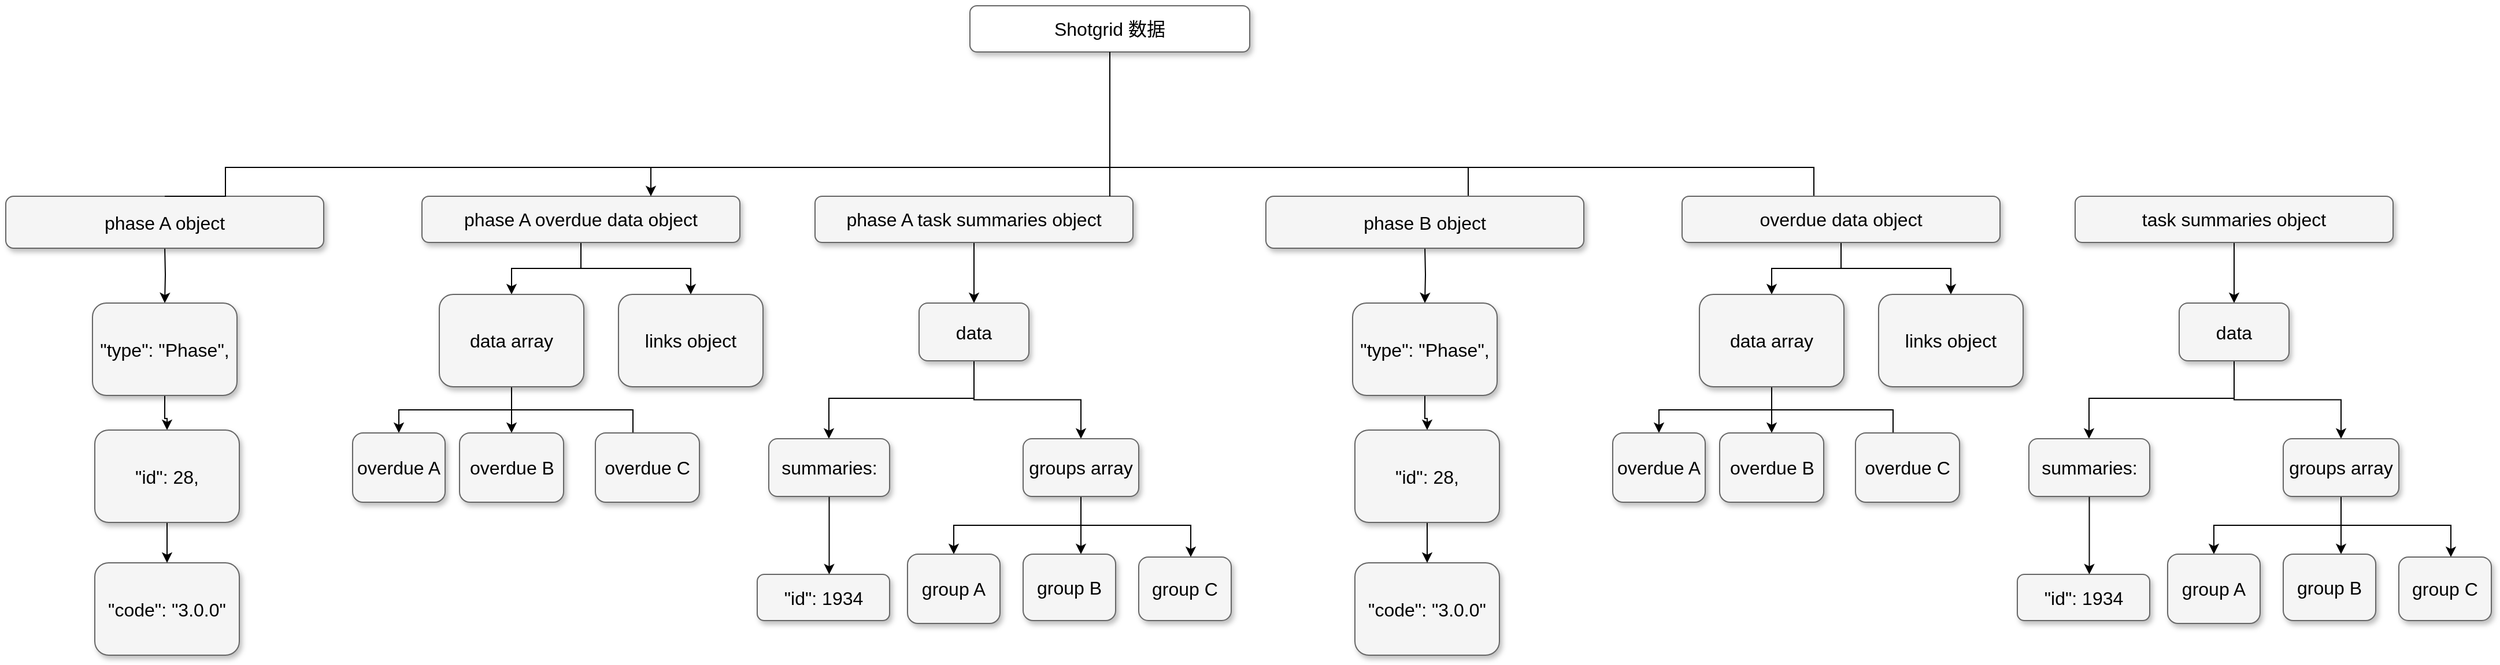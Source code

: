 <mxfile version="23.1.1" type="github">
  <diagram name="Page-1" id="b98fa263-6416-c6ec-5b7d-78bf54ef71d0">
    <mxGraphModel dx="3827.5" dy="1140" grid="1" gridSize="10" guides="1" tooltips="1" connect="1" arrows="1" fold="1" page="1" pageScale="1.5" pageWidth="1169" pageHeight="826" background="none" math="0" shadow="0">
      <root>
        <mxCell id="0" style=";html=1;" />
        <mxCell id="1" style=";html=1;" parent="0" />
        <mxCell id="naJAC-TWyROlUof-yu1L-5" value="" style="edgeStyle=orthogonalEdgeStyle;rounded=0;orthogonalLoop=1;jettySize=auto;html=1;" edge="1" parent="1" source="303ed1de8c2c98b4-5" target="303ed1de8c2c98b4-10">
          <mxGeometry relative="1" as="geometry" />
        </mxCell>
        <mxCell id="naJAC-TWyROlUof-yu1L-13" style="edgeStyle=orthogonalEdgeStyle;rounded=0;orthogonalLoop=1;jettySize=auto;html=1;" edge="1" parent="1" source="303ed1de8c2c98b4-5" target="303ed1de8c2c98b4-21">
          <mxGeometry relative="1" as="geometry" />
        </mxCell>
        <mxCell id="303ed1de8c2c98b4-5" value="phase A overdue data object" style="whiteSpace=wrap;html=1;rounded=1;shadow=1;strokeWidth=1;align=center;fillColor=#f5f5f5;strokeColor=#666666;fontSize=16;" parent="1" vertex="1">
          <mxGeometry x="290" y="415" width="275" height="40" as="geometry" />
        </mxCell>
        <mxCell id="naJAC-TWyROlUof-yu1L-15" value="" style="edgeStyle=orthogonalEdgeStyle;rounded=0;orthogonalLoop=1;jettySize=auto;html=1;" edge="1" parent="1" source="303ed1de8c2c98b4-6" target="303ed1de8c2c98b4-13">
          <mxGeometry relative="1" as="geometry" />
        </mxCell>
        <mxCell id="303ed1de8c2c98b4-6" value="phase A task summaries object" style="whiteSpace=wrap;html=1;rounded=1;shadow=1;strokeWidth=1;fontSize=16;align=center;fillColor=#f5f5f5;strokeColor=#666666;" parent="1" vertex="1">
          <mxGeometry x="630" y="415" width="275" height="40" as="geometry" />
        </mxCell>
        <mxCell id="naJAC-TWyROlUof-yu1L-2" value="" style="edgeStyle=orthogonalEdgeStyle;rounded=0;orthogonalLoop=1;jettySize=auto;html=1;" edge="1" parent="1" target="303ed1de8c2c98b4-15">
          <mxGeometry relative="1" as="geometry">
            <mxPoint x="67.5" y="457.5" as="sourcePoint" />
          </mxGeometry>
        </mxCell>
        <mxCell id="303ed1de8c2c98b4-7" value="phase A object" style="whiteSpace=wrap;html=1;rounded=1;shadow=1;strokeWidth=1;fontSize=16;align=center;fillColor=#f5f5f5;strokeColor=#666666;" parent="1" vertex="1">
          <mxGeometry x="-70" y="415" width="275" height="45" as="geometry" />
        </mxCell>
        <mxCell id="naJAC-TWyROlUof-yu1L-8" value="" style="edgeStyle=orthogonalEdgeStyle;rounded=0;orthogonalLoop=1;jettySize=auto;html=1;" edge="1" parent="1" source="303ed1de8c2c98b4-10" target="303ed1de8c2c98b4-41">
          <mxGeometry relative="1" as="geometry" />
        </mxCell>
        <mxCell id="naJAC-TWyROlUof-yu1L-9" style="edgeStyle=orthogonalEdgeStyle;rounded=0;orthogonalLoop=1;jettySize=auto;html=1;entryX=0.5;entryY=0;entryDx=0;entryDy=0;" edge="1" parent="1" source="303ed1de8c2c98b4-10" target="303ed1de8c2c98b4-31">
          <mxGeometry relative="1" as="geometry" />
        </mxCell>
        <mxCell id="naJAC-TWyROlUof-yu1L-10" style="edgeStyle=orthogonalEdgeStyle;rounded=0;orthogonalLoop=1;jettySize=auto;html=1;" edge="1" parent="1" source="303ed1de8c2c98b4-10">
          <mxGeometry relative="1" as="geometry">
            <mxPoint x="472.5" y="630" as="targetPoint" />
            <Array as="points">
              <mxPoint x="368" y="600" />
              <mxPoint x="473" y="600" />
            </Array>
          </mxGeometry>
        </mxCell>
        <mxCell id="303ed1de8c2c98b4-10" value="data array" style="whiteSpace=wrap;html=1;rounded=1;shadow=1;strokeWidth=1;fontSize=16;align=center;fillColor=#f5f5f5;strokeColor=#666666;" parent="1" vertex="1">
          <mxGeometry x="305" y="500" width="125" height="80" as="geometry" />
        </mxCell>
        <mxCell id="naJAC-TWyROlUof-yu1L-28" style="edgeStyle=orthogonalEdgeStyle;rounded=0;orthogonalLoop=1;jettySize=auto;html=1;" edge="1" parent="1" source="303ed1de8c2c98b4-13" target="303ed1de8c2c98b4-23">
          <mxGeometry relative="1" as="geometry">
            <Array as="points">
              <mxPoint x="768" y="590" />
              <mxPoint x="642" y="590" />
            </Array>
          </mxGeometry>
        </mxCell>
        <mxCell id="naJAC-TWyROlUof-yu1L-29" style="edgeStyle=orthogonalEdgeStyle;rounded=0;orthogonalLoop=1;jettySize=auto;html=1;" edge="1" parent="1" source="303ed1de8c2c98b4-13" target="303ed1de8c2c98b4-33">
          <mxGeometry relative="1" as="geometry" />
        </mxCell>
        <mxCell id="303ed1de8c2c98b4-13" value="data" style="whiteSpace=wrap;html=1;rounded=1;shadow=1;strokeWidth=1;align=center;fillColor=#f5f5f5;strokeColor=#666666;fontSize=16;" parent="1" vertex="1">
          <mxGeometry x="720" y="507.5" width="95" height="50" as="geometry" />
        </mxCell>
        <mxCell id="naJAC-TWyROlUof-yu1L-3" value="" style="edgeStyle=orthogonalEdgeStyle;rounded=0;orthogonalLoop=1;jettySize=auto;html=1;" edge="1" parent="1" source="303ed1de8c2c98b4-15" target="303ed1de8c2c98b4-70">
          <mxGeometry relative="1" as="geometry" />
        </mxCell>
        <mxCell id="303ed1de8c2c98b4-15" value="&quot;type&quot;: &quot;Phase&quot;," style="whiteSpace=wrap;html=1;rounded=1;shadow=1;strokeWidth=1;align=center;fillColor=#f5f5f5;strokeColor=#666666;fontSize=16;" parent="1" vertex="1">
          <mxGeometry x="5" y="507.5" width="125" height="80" as="geometry" />
        </mxCell>
        <mxCell id="303ed1de8c2c98b4-21" value="links object" style="whiteSpace=wrap;html=1;rounded=1;shadow=1;strokeWidth=1;fontSize=16;align=center;fillColor=#f5f5f5;strokeColor=#666666;" parent="1" vertex="1">
          <mxGeometry x="460" y="500" width="125" height="80" as="geometry" />
        </mxCell>
        <mxCell id="naJAC-TWyROlUof-yu1L-16" value="" style="edgeStyle=orthogonalEdgeStyle;rounded=0;orthogonalLoop=1;jettySize=auto;html=1;" edge="1" parent="1" source="303ed1de8c2c98b4-23" target="303ed1de8c2c98b4-75">
          <mxGeometry relative="1" as="geometry">
            <Array as="points">
              <mxPoint x="642" y="720" />
              <mxPoint x="642" y="720" />
            </Array>
          </mxGeometry>
        </mxCell>
        <mxCell id="303ed1de8c2c98b4-23" value="summaries:" style="whiteSpace=wrap;html=1;rounded=1;shadow=1;strokeWidth=1;align=center;fillColor=#f5f5f5;strokeColor=#666666;fontSize=16;" parent="1" vertex="1">
          <mxGeometry x="590" y="625" width="104.5" height="50" as="geometry" />
        </mxCell>
        <mxCell id="303ed1de8c2c98b4-31" value="overdue A" style="whiteSpace=wrap;html=1;rounded=1;shadow=1;strokeWidth=1;fontSize=16;align=center;fillColor=#f5f5f5;strokeColor=#666666;" parent="1" vertex="1">
          <mxGeometry x="230" y="620" width="80" height="60" as="geometry" />
        </mxCell>
        <mxCell id="naJAC-TWyROlUof-yu1L-22" value="" style="edgeStyle=orthogonalEdgeStyle;rounded=0;orthogonalLoop=1;jettySize=auto;html=1;" edge="1" parent="1" source="303ed1de8c2c98b4-33" target="naJAC-TWyROlUof-yu1L-21">
          <mxGeometry relative="1" as="geometry">
            <Array as="points">
              <mxPoint x="860" y="700" />
              <mxPoint x="955" y="700" />
            </Array>
          </mxGeometry>
        </mxCell>
        <mxCell id="naJAC-TWyROlUof-yu1L-23" style="edgeStyle=orthogonalEdgeStyle;rounded=0;orthogonalLoop=1;jettySize=auto;html=1;" edge="1" parent="1" source="303ed1de8c2c98b4-33" target="naJAC-TWyROlUof-yu1L-20">
          <mxGeometry relative="1" as="geometry">
            <Array as="points">
              <mxPoint x="860" y="770" />
              <mxPoint x="860" y="770" />
            </Array>
          </mxGeometry>
        </mxCell>
        <mxCell id="naJAC-TWyROlUof-yu1L-27" style="edgeStyle=orthogonalEdgeStyle;rounded=0;orthogonalLoop=1;jettySize=auto;html=1;" edge="1" parent="1" source="303ed1de8c2c98b4-33" target="naJAC-TWyROlUof-yu1L-19">
          <mxGeometry relative="1" as="geometry">
            <Array as="points">
              <mxPoint x="860" y="700" />
              <mxPoint x="750" y="700" />
            </Array>
          </mxGeometry>
        </mxCell>
        <mxCell id="303ed1de8c2c98b4-33" value="groups array" style="whiteSpace=wrap;html=1;rounded=1;shadow=1;strokeWidth=1;align=center;fillColor=#f5f5f5;strokeColor=#666666;fontSize=16;" parent="1" vertex="1">
          <mxGeometry x="810" y="625" width="100" height="50" as="geometry" />
        </mxCell>
        <mxCell id="303ed1de8c2c98b4-41" value="overdue B" style="whiteSpace=wrap;html=1;rounded=1;shadow=1;strokeWidth=1;fontSize=16;align=center;fillColor=#f5f5f5;strokeColor=#666666;" parent="1" vertex="1">
          <mxGeometry x="322.5" y="620" width="90" height="60" as="geometry" />
        </mxCell>
        <mxCell id="303ed1de8c2c98b4-69" value="&quot;code&quot;: &quot;3.0.0&quot;" style="whiteSpace=wrap;html=1;rounded=1;shadow=1;strokeWidth=1;align=center;fillColor=#f5f5f5;strokeColor=#666666;fontSize=16;" parent="1" vertex="1">
          <mxGeometry x="7" y="732.5" width="125" height="80" as="geometry" />
        </mxCell>
        <mxCell id="naJAC-TWyROlUof-yu1L-4" value="" style="edgeStyle=orthogonalEdgeStyle;rounded=0;orthogonalLoop=1;jettySize=auto;html=1;" edge="1" parent="1" source="303ed1de8c2c98b4-70" target="303ed1de8c2c98b4-69">
          <mxGeometry relative="1" as="geometry" />
        </mxCell>
        <mxCell id="303ed1de8c2c98b4-70" value="&quot;id&quot;: 28," style="whiteSpace=wrap;html=1;rounded=1;shadow=1;strokeWidth=1;align=center;fillColor=#f5f5f5;strokeColor=#666666;fontSize=16;" parent="1" vertex="1">
          <mxGeometry x="7" y="617.5" width="125" height="80" as="geometry" />
        </mxCell>
        <mxCell id="naJAC-TWyROlUof-yu1L-14" style="edgeStyle=orthogonalEdgeStyle;rounded=0;orthogonalLoop=1;jettySize=auto;html=1;" edge="1" parent="1" source="303ed1de8c2c98b4-72" target="303ed1de8c2c98b4-5">
          <mxGeometry relative="1" as="geometry">
            <Array as="points">
              <mxPoint x="885" y="390" />
              <mxPoint x="488" y="390" />
            </Array>
          </mxGeometry>
        </mxCell>
        <mxCell id="303ed1de8c2c98b4-72" value="Shotgrid 数据" style="whiteSpace=wrap;html=1;rounded=1;shadow=1;strokeWidth=1;align=center;fillColor=default;strokeColor=#666666;fontSize=16;" parent="1" vertex="1">
          <mxGeometry x="764" y="250" width="242" height="40" as="geometry" />
        </mxCell>
        <mxCell id="303ed1de8c2c98b4-75" value="&quot;id&quot;: 1934" style="whiteSpace=wrap;html=1;rounded=1;shadow=1;strokeWidth=1;align=center;fillColor=#f5f5f5;strokeColor=#666666;fontSize=16;" parent="1" vertex="1">
          <mxGeometry x="580" y="742.5" width="114.5" height="40" as="geometry" />
        </mxCell>
        <mxCell id="303ed1de8c2c98b4-77" style="edgeStyle=orthogonalEdgeStyle;html=1;startSize=6;endFill=0;endSize=6;strokeWidth=1;fontSize=16;rounded=0;endArrow=none;entryX=0.5;entryY=0;entryDx=0;entryDy=0;" parent="1" source="303ed1de8c2c98b4-72" target="303ed1de8c2c98b4-7" edge="1">
          <mxGeometry relative="1" as="geometry">
            <mxPoint x="885" y="390" as="targetPoint" />
            <Array as="points">
              <mxPoint x="885" y="390" />
              <mxPoint x="120" y="390" />
              <mxPoint x="120" y="415" />
            </Array>
          </mxGeometry>
        </mxCell>
        <mxCell id="303ed1de8c2c98b4-81" style="edgeStyle=elbowEdgeStyle;html=1;startSize=6;endFill=0;endSize=6;strokeWidth=1;fontSize=16;rounded=0;endArrow=none;" parent="1" target="303ed1de8c2c98b4-6" edge="1">
          <mxGeometry relative="1" as="geometry">
            <Array as="points">
              <mxPoint x="885" y="395" />
            </Array>
            <mxPoint x="885" y="375" as="sourcePoint" />
          </mxGeometry>
        </mxCell>
        <mxCell id="303ed1de8c2c98b4-83" style="edgeStyle=orthogonalEdgeStyle;html=1;startSize=6;endFill=0;endSize=6;strokeWidth=1;fontSize=16;rounded=0;endArrow=none;" parent="1" edge="1">
          <mxGeometry relative="1" as="geometry">
            <Array as="points">
              <mxPoint x="885" y="390" />
              <mxPoint x="1195" y="390" />
            </Array>
            <mxPoint x="885" y="375" as="sourcePoint" />
            <mxPoint x="1195" y="415" as="targetPoint" />
          </mxGeometry>
        </mxCell>
        <mxCell id="303ed1de8c2c98b4-84" style="edgeStyle=orthogonalEdgeStyle;html=1;startSize=6;endFill=0;endSize=6;strokeWidth=1;fontSize=16;rounded=0;endArrow=none;" parent="1" edge="1">
          <mxGeometry relative="1" as="geometry">
            <Array as="points">
              <mxPoint x="885" y="390" />
              <mxPoint x="1494" y="390" />
            </Array>
            <mxPoint x="885" y="375" as="sourcePoint" />
            <mxPoint x="1494" y="415" as="targetPoint" />
          </mxGeometry>
        </mxCell>
        <mxCell id="naJAC-TWyROlUof-yu1L-7" value="overdue C" style="whiteSpace=wrap;html=1;rounded=1;shadow=1;strokeWidth=1;fontSize=16;align=center;fillColor=#f5f5f5;strokeColor=#666666;" vertex="1" parent="1">
          <mxGeometry x="440" y="620" width="90" height="60" as="geometry" />
        </mxCell>
        <mxCell id="naJAC-TWyROlUof-yu1L-19" value="group A" style="whiteSpace=wrap;html=1;rounded=1;shadow=1;strokeWidth=1;align=center;fillColor=#f5f5f5;strokeColor=#666666;fontSize=16;" vertex="1" parent="1">
          <mxGeometry x="710" y="725" width="80" height="60" as="geometry" />
        </mxCell>
        <mxCell id="naJAC-TWyROlUof-yu1L-20" value="group B" style="whiteSpace=wrap;html=1;rounded=1;shadow=1;strokeWidth=1;fontSize=16;align=center;fillColor=#f5f5f5;strokeColor=#666666;" vertex="1" parent="1">
          <mxGeometry x="810" y="725" width="80" height="57.5" as="geometry" />
        </mxCell>
        <mxCell id="naJAC-TWyROlUof-yu1L-21" value="group C" style="whiteSpace=wrap;html=1;rounded=1;shadow=1;strokeWidth=1;fontSize=16;align=center;fillColor=#f5f5f5;strokeColor=#666666;" vertex="1" parent="1">
          <mxGeometry x="910" y="727.5" width="80" height="55" as="geometry" />
        </mxCell>
        <mxCell id="naJAC-TWyROlUof-yu1L-30" value="" style="edgeStyle=orthogonalEdgeStyle;rounded=0;orthogonalLoop=1;jettySize=auto;html=1;" edge="1" parent="1" source="naJAC-TWyROlUof-yu1L-32" target="naJAC-TWyROlUof-yu1L-40">
          <mxGeometry relative="1" as="geometry" />
        </mxCell>
        <mxCell id="naJAC-TWyROlUof-yu1L-31" style="edgeStyle=orthogonalEdgeStyle;rounded=0;orthogonalLoop=1;jettySize=auto;html=1;" edge="1" parent="1" source="naJAC-TWyROlUof-yu1L-32" target="naJAC-TWyROlUof-yu1L-46">
          <mxGeometry relative="1" as="geometry" />
        </mxCell>
        <mxCell id="naJAC-TWyROlUof-yu1L-32" value="overdue data object" style="whiteSpace=wrap;html=1;rounded=1;shadow=1;strokeWidth=1;align=center;fillColor=#f5f5f5;strokeColor=#666666;fontSize=16;" vertex="1" parent="1">
          <mxGeometry x="1380" y="415" width="275" height="40" as="geometry" />
        </mxCell>
        <mxCell id="naJAC-TWyROlUof-yu1L-33" value="" style="edgeStyle=orthogonalEdgeStyle;rounded=0;orthogonalLoop=1;jettySize=auto;html=1;" edge="1" parent="1" source="naJAC-TWyROlUof-yu1L-34" target="naJAC-TWyROlUof-yu1L-43">
          <mxGeometry relative="1" as="geometry" />
        </mxCell>
        <mxCell id="naJAC-TWyROlUof-yu1L-34" value="task summaries object" style="whiteSpace=wrap;html=1;rounded=1;shadow=1;strokeWidth=1;fontSize=16;align=center;fillColor=#f5f5f5;strokeColor=#666666;" vertex="1" parent="1">
          <mxGeometry x="1720" y="415" width="275" height="40" as="geometry" />
        </mxCell>
        <mxCell id="naJAC-TWyROlUof-yu1L-35" value="" style="edgeStyle=orthogonalEdgeStyle;rounded=0;orthogonalLoop=1;jettySize=auto;html=1;" edge="1" parent="1" target="naJAC-TWyROlUof-yu1L-45">
          <mxGeometry relative="1" as="geometry">
            <mxPoint x="1157.5" y="457.5" as="sourcePoint" />
          </mxGeometry>
        </mxCell>
        <mxCell id="naJAC-TWyROlUof-yu1L-36" value="phase B object" style="whiteSpace=wrap;html=1;rounded=1;shadow=1;strokeWidth=1;fontSize=16;align=center;fillColor=#f5f5f5;strokeColor=#666666;" vertex="1" parent="1">
          <mxGeometry x="1020" y="415" width="275" height="45" as="geometry" />
        </mxCell>
        <mxCell id="naJAC-TWyROlUof-yu1L-37" value="" style="edgeStyle=orthogonalEdgeStyle;rounded=0;orthogonalLoop=1;jettySize=auto;html=1;" edge="1" parent="1" source="naJAC-TWyROlUof-yu1L-40" target="naJAC-TWyROlUof-yu1L-54">
          <mxGeometry relative="1" as="geometry" />
        </mxCell>
        <mxCell id="naJAC-TWyROlUof-yu1L-38" style="edgeStyle=orthogonalEdgeStyle;rounded=0;orthogonalLoop=1;jettySize=auto;html=1;entryX=0.5;entryY=0;entryDx=0;entryDy=0;" edge="1" parent="1" source="naJAC-TWyROlUof-yu1L-40" target="naJAC-TWyROlUof-yu1L-49">
          <mxGeometry relative="1" as="geometry" />
        </mxCell>
        <mxCell id="naJAC-TWyROlUof-yu1L-39" style="edgeStyle=orthogonalEdgeStyle;rounded=0;orthogonalLoop=1;jettySize=auto;html=1;" edge="1" parent="1" source="naJAC-TWyROlUof-yu1L-40">
          <mxGeometry relative="1" as="geometry">
            <mxPoint x="1562.5" y="630" as="targetPoint" />
            <Array as="points">
              <mxPoint x="1458" y="600" />
              <mxPoint x="1563" y="600" />
            </Array>
          </mxGeometry>
        </mxCell>
        <mxCell id="naJAC-TWyROlUof-yu1L-40" value="data array" style="whiteSpace=wrap;html=1;rounded=1;shadow=1;strokeWidth=1;fontSize=16;align=center;fillColor=#f5f5f5;strokeColor=#666666;" vertex="1" parent="1">
          <mxGeometry x="1395" y="500" width="125" height="80" as="geometry" />
        </mxCell>
        <mxCell id="naJAC-TWyROlUof-yu1L-41" style="edgeStyle=orthogonalEdgeStyle;rounded=0;orthogonalLoop=1;jettySize=auto;html=1;" edge="1" parent="1" source="naJAC-TWyROlUof-yu1L-43" target="naJAC-TWyROlUof-yu1L-48">
          <mxGeometry relative="1" as="geometry">
            <Array as="points">
              <mxPoint x="1858" y="590" />
              <mxPoint x="1732" y="590" />
            </Array>
          </mxGeometry>
        </mxCell>
        <mxCell id="naJAC-TWyROlUof-yu1L-42" style="edgeStyle=orthogonalEdgeStyle;rounded=0;orthogonalLoop=1;jettySize=auto;html=1;" edge="1" parent="1" source="naJAC-TWyROlUof-yu1L-43" target="naJAC-TWyROlUof-yu1L-53">
          <mxGeometry relative="1" as="geometry" />
        </mxCell>
        <mxCell id="naJAC-TWyROlUof-yu1L-43" value="data" style="whiteSpace=wrap;html=1;rounded=1;shadow=1;strokeWidth=1;align=center;fillColor=#f5f5f5;strokeColor=#666666;fontSize=16;" vertex="1" parent="1">
          <mxGeometry x="1810" y="507.5" width="95" height="50" as="geometry" />
        </mxCell>
        <mxCell id="naJAC-TWyROlUof-yu1L-44" value="" style="edgeStyle=orthogonalEdgeStyle;rounded=0;orthogonalLoop=1;jettySize=auto;html=1;" edge="1" parent="1" source="naJAC-TWyROlUof-yu1L-45" target="naJAC-TWyROlUof-yu1L-57">
          <mxGeometry relative="1" as="geometry" />
        </mxCell>
        <mxCell id="naJAC-TWyROlUof-yu1L-45" value="&quot;type&quot;: &quot;Phase&quot;," style="whiteSpace=wrap;html=1;rounded=1;shadow=1;strokeWidth=1;align=center;fillColor=#f5f5f5;strokeColor=#666666;fontSize=16;" vertex="1" parent="1">
          <mxGeometry x="1095" y="507.5" width="125" height="80" as="geometry" />
        </mxCell>
        <mxCell id="naJAC-TWyROlUof-yu1L-46" value="links object" style="whiteSpace=wrap;html=1;rounded=1;shadow=1;strokeWidth=1;fontSize=16;align=center;fillColor=#f5f5f5;strokeColor=#666666;" vertex="1" parent="1">
          <mxGeometry x="1550" y="500" width="125" height="80" as="geometry" />
        </mxCell>
        <mxCell id="naJAC-TWyROlUof-yu1L-47" value="" style="edgeStyle=orthogonalEdgeStyle;rounded=0;orthogonalLoop=1;jettySize=auto;html=1;" edge="1" parent="1" source="naJAC-TWyROlUof-yu1L-48" target="naJAC-TWyROlUof-yu1L-58">
          <mxGeometry relative="1" as="geometry">
            <Array as="points">
              <mxPoint x="1732" y="720" />
              <mxPoint x="1732" y="720" />
            </Array>
          </mxGeometry>
        </mxCell>
        <mxCell id="naJAC-TWyROlUof-yu1L-48" value="summaries:" style="whiteSpace=wrap;html=1;rounded=1;shadow=1;strokeWidth=1;align=center;fillColor=#f5f5f5;strokeColor=#666666;fontSize=16;" vertex="1" parent="1">
          <mxGeometry x="1680" y="625" width="104.5" height="50" as="geometry" />
        </mxCell>
        <mxCell id="naJAC-TWyROlUof-yu1L-49" value="overdue A" style="whiteSpace=wrap;html=1;rounded=1;shadow=1;strokeWidth=1;fontSize=16;align=center;fillColor=#f5f5f5;strokeColor=#666666;" vertex="1" parent="1">
          <mxGeometry x="1320" y="620" width="80" height="60" as="geometry" />
        </mxCell>
        <mxCell id="naJAC-TWyROlUof-yu1L-50" value="" style="edgeStyle=orthogonalEdgeStyle;rounded=0;orthogonalLoop=1;jettySize=auto;html=1;" edge="1" parent="1" source="naJAC-TWyROlUof-yu1L-53" target="naJAC-TWyROlUof-yu1L-62">
          <mxGeometry relative="1" as="geometry">
            <Array as="points">
              <mxPoint x="1950" y="700" />
              <mxPoint x="2045" y="700" />
            </Array>
          </mxGeometry>
        </mxCell>
        <mxCell id="naJAC-TWyROlUof-yu1L-51" style="edgeStyle=orthogonalEdgeStyle;rounded=0;orthogonalLoop=1;jettySize=auto;html=1;" edge="1" parent="1" source="naJAC-TWyROlUof-yu1L-53" target="naJAC-TWyROlUof-yu1L-61">
          <mxGeometry relative="1" as="geometry">
            <Array as="points">
              <mxPoint x="1950" y="770" />
              <mxPoint x="1950" y="770" />
            </Array>
          </mxGeometry>
        </mxCell>
        <mxCell id="naJAC-TWyROlUof-yu1L-52" style="edgeStyle=orthogonalEdgeStyle;rounded=0;orthogonalLoop=1;jettySize=auto;html=1;" edge="1" parent="1" source="naJAC-TWyROlUof-yu1L-53" target="naJAC-TWyROlUof-yu1L-60">
          <mxGeometry relative="1" as="geometry">
            <Array as="points">
              <mxPoint x="1950" y="700" />
              <mxPoint x="1840" y="700" />
            </Array>
          </mxGeometry>
        </mxCell>
        <mxCell id="naJAC-TWyROlUof-yu1L-53" value="groups array" style="whiteSpace=wrap;html=1;rounded=1;shadow=1;strokeWidth=1;align=center;fillColor=#f5f5f5;strokeColor=#666666;fontSize=16;" vertex="1" parent="1">
          <mxGeometry x="1900" y="625" width="100" height="50" as="geometry" />
        </mxCell>
        <mxCell id="naJAC-TWyROlUof-yu1L-54" value="overdue B" style="whiteSpace=wrap;html=1;rounded=1;shadow=1;strokeWidth=1;fontSize=16;align=center;fillColor=#f5f5f5;strokeColor=#666666;" vertex="1" parent="1">
          <mxGeometry x="1412.5" y="620" width="90" height="60" as="geometry" />
        </mxCell>
        <mxCell id="naJAC-TWyROlUof-yu1L-55" value="&quot;code&quot;: &quot;3.0.0&quot;" style="whiteSpace=wrap;html=1;rounded=1;shadow=1;strokeWidth=1;align=center;fillColor=#f5f5f5;strokeColor=#666666;fontSize=16;" vertex="1" parent="1">
          <mxGeometry x="1097" y="732.5" width="125" height="80" as="geometry" />
        </mxCell>
        <mxCell id="naJAC-TWyROlUof-yu1L-56" value="" style="edgeStyle=orthogonalEdgeStyle;rounded=0;orthogonalLoop=1;jettySize=auto;html=1;" edge="1" parent="1" source="naJAC-TWyROlUof-yu1L-57" target="naJAC-TWyROlUof-yu1L-55">
          <mxGeometry relative="1" as="geometry" />
        </mxCell>
        <mxCell id="naJAC-TWyROlUof-yu1L-57" value="&quot;id&quot;: 28," style="whiteSpace=wrap;html=1;rounded=1;shadow=1;strokeWidth=1;align=center;fillColor=#f5f5f5;strokeColor=#666666;fontSize=16;" vertex="1" parent="1">
          <mxGeometry x="1097" y="617.5" width="125" height="80" as="geometry" />
        </mxCell>
        <mxCell id="naJAC-TWyROlUof-yu1L-58" value="&quot;id&quot;: 1934" style="whiteSpace=wrap;html=1;rounded=1;shadow=1;strokeWidth=1;align=center;fillColor=#f5f5f5;strokeColor=#666666;fontSize=16;" vertex="1" parent="1">
          <mxGeometry x="1670" y="742.5" width="114.5" height="40" as="geometry" />
        </mxCell>
        <mxCell id="naJAC-TWyROlUof-yu1L-59" value="overdue C" style="whiteSpace=wrap;html=1;rounded=1;shadow=1;strokeWidth=1;fontSize=16;align=center;fillColor=#f5f5f5;strokeColor=#666666;" vertex="1" parent="1">
          <mxGeometry x="1530" y="620" width="90" height="60" as="geometry" />
        </mxCell>
        <mxCell id="naJAC-TWyROlUof-yu1L-60" value="group A" style="whiteSpace=wrap;html=1;rounded=1;shadow=1;strokeWidth=1;align=center;fillColor=#f5f5f5;strokeColor=#666666;fontSize=16;" vertex="1" parent="1">
          <mxGeometry x="1800" y="725" width="80" height="60" as="geometry" />
        </mxCell>
        <mxCell id="naJAC-TWyROlUof-yu1L-61" value="group B" style="whiteSpace=wrap;html=1;rounded=1;shadow=1;strokeWidth=1;fontSize=16;align=center;fillColor=#f5f5f5;strokeColor=#666666;" vertex="1" parent="1">
          <mxGeometry x="1900" y="725" width="80" height="57.5" as="geometry" />
        </mxCell>
        <mxCell id="naJAC-TWyROlUof-yu1L-62" value="group C" style="whiteSpace=wrap;html=1;rounded=1;shadow=1;strokeWidth=1;fontSize=16;align=center;fillColor=#f5f5f5;strokeColor=#666666;" vertex="1" parent="1">
          <mxGeometry x="2000" y="727.5" width="80" height="55" as="geometry" />
        </mxCell>
      </root>
    </mxGraphModel>
  </diagram>
</mxfile>
